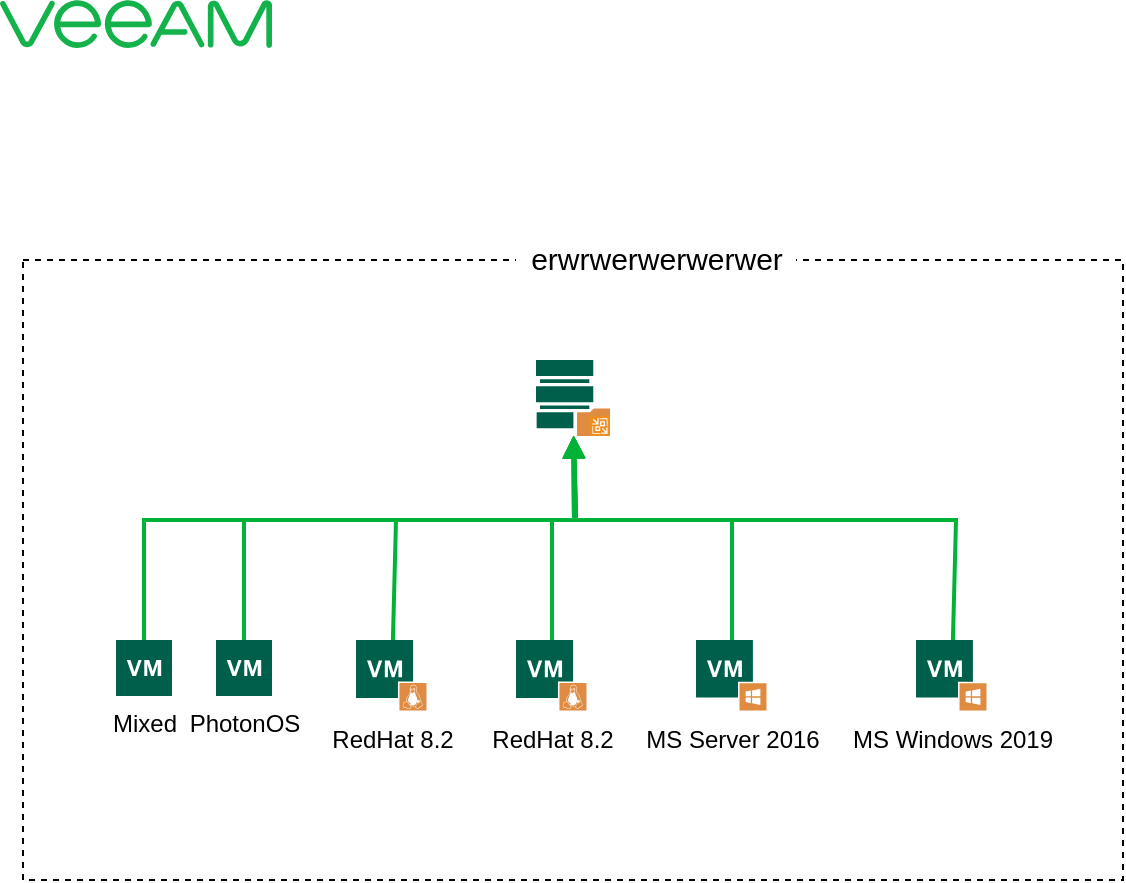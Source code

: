 <mxfile version="20.0.1" type="github">
  <diagram id="rVhYzkmPLK4ILlOs3hnY" name="Page-1">
    <mxGraphModel dx="1043" dy="871" grid="1" gridSize="10" guides="1" tooltips="1" connect="1" arrows="1" fold="1" page="1" pageScale="1" pageWidth="850" pageHeight="1100" math="0" shadow="0">
      <root>
        <mxCell id="0" />
        <mxCell id="1" parent="0" />
        <mxCell id="682tP-kskeqQQ1ect5x5-3" value="" style="group" vertex="1" connectable="0" parent="1">
          <mxGeometry x="470" y="260" width="37" height="38" as="geometry" />
        </mxCell>
        <mxCell id="682tP-kskeqQQ1ect5x5-2" value="" style="sketch=0;pointerEvents=1;shadow=0;dashed=0;html=1;strokeColor=none;fillColor=#005F4B;labelPosition=center;verticalLabelPosition=bottom;verticalAlign=top;align=center;outlineConnect=0;shape=mxgraph.veeam2.veeam_repository;" vertex="1" parent="682tP-kskeqQQ1ect5x5-3">
          <mxGeometry width="37" height="38" as="geometry" />
        </mxCell>
        <mxCell id="682tP-kskeqQQ1ect5x5-1" value="" style="shadow=0;dashed=0;html=1;strokeColor=none;fillColor=#EF8F21;labelPosition=center;verticalLabelPosition=bottom;verticalAlign=top;align=center;outlineConnect=0;shape=mxgraph.veeam.backup_replication;" vertex="1" parent="682tP-kskeqQQ1ect5x5-3">
          <mxGeometry x="27" y="28" width="10" height="10" as="geometry" />
        </mxCell>
        <mxCell id="682tP-kskeqQQ1ect5x5-5" value="RedHat 8.2" style="sketch=0;pointerEvents=1;shadow=0;dashed=0;html=1;strokeColor=none;fillColor=#005F4B;labelPosition=center;verticalLabelPosition=bottom;verticalAlign=top;align=center;outlineConnect=0;shape=mxgraph.veeam2.linux_vm;" vertex="1" parent="1">
          <mxGeometry x="380" y="400" width="36" height="36" as="geometry" />
        </mxCell>
        <mxCell id="682tP-kskeqQQ1ect5x5-6" value="MS Server 2016" style="sketch=0;pointerEvents=1;shadow=0;dashed=0;html=1;strokeColor=none;fillColor=#005F4B;labelPosition=center;verticalLabelPosition=bottom;verticalAlign=top;align=center;outlineConnect=0;shape=mxgraph.veeam2.windows_vm;" vertex="1" parent="1">
          <mxGeometry x="550" y="400" width="36" height="36" as="geometry" />
        </mxCell>
        <mxCell id="682tP-kskeqQQ1ect5x5-7" value="RedHat 8.2" style="sketch=0;pointerEvents=1;shadow=0;dashed=0;html=1;strokeColor=none;fillColor=#005F4B;labelPosition=center;verticalLabelPosition=bottom;verticalAlign=top;align=center;outlineConnect=0;shape=mxgraph.veeam2.linux_vm;" vertex="1" parent="1">
          <mxGeometry x="460" y="400" width="36" height="36" as="geometry" />
        </mxCell>
        <mxCell id="682tP-kskeqQQ1ect5x5-8" value="&lt;div&gt;MS Windows 2019&lt;/div&gt;" style="sketch=0;pointerEvents=1;shadow=0;dashed=0;html=1;strokeColor=none;fillColor=#005F4B;labelPosition=center;verticalLabelPosition=bottom;verticalAlign=top;align=center;outlineConnect=0;shape=mxgraph.veeam2.windows_vm;" vertex="1" parent="1">
          <mxGeometry x="660" y="400" width="36" height="36" as="geometry" />
        </mxCell>
        <mxCell id="682tP-kskeqQQ1ect5x5-9" value="Mixed" style="sketch=0;pointerEvents=1;shadow=0;dashed=0;html=1;strokeColor=none;fillColor=#005F4B;labelPosition=center;verticalLabelPosition=bottom;verticalAlign=top;align=center;outlineConnect=0;shape=mxgraph.veeam2.virtual_machine;" vertex="1" parent="1">
          <mxGeometry x="260" y="400" width="28.0" height="28.0" as="geometry" />
        </mxCell>
        <mxCell id="682tP-kskeqQQ1ect5x5-10" value="PhotonOS" style="sketch=0;pointerEvents=1;shadow=0;dashed=0;html=1;strokeColor=none;fillColor=#005F4B;labelPosition=center;verticalLabelPosition=bottom;verticalAlign=top;align=center;outlineConnect=0;shape=mxgraph.veeam2.virtual_machine;" vertex="1" parent="1">
          <mxGeometry x="310" y="400" width="28.0" height="28.0" as="geometry" />
        </mxCell>
        <mxCell id="682tP-kskeqQQ1ect5x5-14" value="" style="edgeStyle=none;rounded=0;html=1;jettySize=auto;orthogonalLoop=1;strokeColor=#00B336;strokeWidth=2;fontColor=#000000;jumpStyle=none;endArrow=block;endFill=1;startArrow=none;" edge="1" parent="1" source="682tP-kskeqQQ1ect5x5-9" target="682tP-kskeqQQ1ect5x5-2">
          <mxGeometry width="100" relative="1" as="geometry">
            <mxPoint x="490" y="350" as="sourcePoint" />
            <mxPoint x="488.14" y="298" as="targetPoint" />
            <Array as="points">
              <mxPoint x="274" y="340" />
              <mxPoint x="489" y="340" />
            </Array>
          </mxGeometry>
        </mxCell>
        <mxCell id="682tP-kskeqQQ1ect5x5-16" value="" style="edgeStyle=none;rounded=0;html=1;jettySize=auto;orthogonalLoop=1;strokeColor=#00B336;strokeWidth=2;fontColor=#000000;jumpStyle=none;endArrow=block;endFill=1;startArrow=none;" edge="1" parent="1" source="682tP-kskeqQQ1ect5x5-10" target="682tP-kskeqQQ1ect5x5-2">
          <mxGeometry width="100" relative="1" as="geometry">
            <mxPoint x="550" y="340" as="sourcePoint" />
            <mxPoint x="650" y="340" as="targetPoint" />
            <Array as="points">
              <mxPoint x="324" y="340" />
              <mxPoint x="490" y="340" />
            </Array>
          </mxGeometry>
        </mxCell>
        <mxCell id="682tP-kskeqQQ1ect5x5-17" value="" style="edgeStyle=none;rounded=0;html=1;jettySize=auto;orthogonalLoop=1;strokeColor=#00B336;strokeWidth=2;fontColor=#000000;jumpStyle=none;endArrow=block;endFill=1;startArrow=none;" edge="1" parent="1" source="682tP-kskeqQQ1ect5x5-5" target="682tP-kskeqQQ1ect5x5-2">
          <mxGeometry width="100" relative="1" as="geometry">
            <mxPoint x="640" y="300" as="sourcePoint" />
            <mxPoint x="740" y="300" as="targetPoint" />
            <Array as="points">
              <mxPoint x="400" y="340" />
              <mxPoint x="490" y="340" />
            </Array>
          </mxGeometry>
        </mxCell>
        <mxCell id="682tP-kskeqQQ1ect5x5-18" value="" style="edgeStyle=none;rounded=0;html=1;jettySize=auto;orthogonalLoop=1;strokeColor=#00B336;strokeWidth=2;fontColor=#000000;jumpStyle=none;endArrow=block;endFill=1;startArrow=none;" edge="1" parent="1" source="682tP-kskeqQQ1ect5x5-7" target="682tP-kskeqQQ1ect5x5-2">
          <mxGeometry width="100" relative="1" as="geometry">
            <mxPoint x="560" y="350" as="sourcePoint" />
            <mxPoint x="660" y="350" as="targetPoint" />
            <Array as="points">
              <mxPoint x="478" y="340" />
              <mxPoint x="490" y="340" />
            </Array>
          </mxGeometry>
        </mxCell>
        <mxCell id="682tP-kskeqQQ1ect5x5-19" value="" style="edgeStyle=none;rounded=0;html=1;jettySize=auto;orthogonalLoop=1;strokeColor=#00B336;strokeWidth=2;fontColor=#000000;jumpStyle=none;endArrow=block;endFill=1;startArrow=none;" edge="1" parent="1" source="682tP-kskeqQQ1ect5x5-6" target="682tP-kskeqQQ1ect5x5-2">
          <mxGeometry width="100" relative="1" as="geometry">
            <mxPoint x="640" y="330" as="sourcePoint" />
            <mxPoint x="740" y="330" as="targetPoint" />
            <Array as="points">
              <mxPoint x="568" y="340" />
              <mxPoint x="489" y="340" />
            </Array>
          </mxGeometry>
        </mxCell>
        <mxCell id="682tP-kskeqQQ1ect5x5-20" value="" style="edgeStyle=none;rounded=0;html=1;jettySize=auto;orthogonalLoop=1;strokeColor=#00B336;strokeWidth=2;fontColor=#000000;jumpStyle=none;endArrow=block;endFill=1;startArrow=none;" edge="1" parent="1" source="682tP-kskeqQQ1ect5x5-8" target="682tP-kskeqQQ1ect5x5-2">
          <mxGeometry width="100" relative="1" as="geometry">
            <mxPoint x="650" y="240" as="sourcePoint" />
            <mxPoint x="750" y="240" as="targetPoint" />
            <Array as="points">
              <mxPoint x="680" y="340" />
              <mxPoint x="489" y="340" />
            </Array>
          </mxGeometry>
        </mxCell>
        <mxCell id="682tP-kskeqQQ1ect5x5-23" value="" style="whiteSpace=wrap;html=1;dashed=1;fillColor=none;labelPosition=center;verticalLabelPosition=middle;align=center;verticalAlign=middle;" vertex="1" parent="1">
          <mxGeometry x="213.5" y="210" width="550" height="310" as="geometry" />
        </mxCell>
        <mxCell id="682tP-kskeqQQ1ect5x5-27" value="erwrwerwerwerwer" style="text;resizable=0;autosize=1;align=center;verticalAlign=middle;points=[];fillColor=default;strokeColor=none;rounded=0;dashed=1;labelBackgroundColor=none;fontSize=15;fontColor=default;labelBorderColor=none;spacingLeft=0;spacing=0;html=1;" vertex="1" parent="1">
          <mxGeometry x="460" y="199" width="140" height="20" as="geometry" />
        </mxCell>
        <mxCell id="682tP-kskeqQQ1ect5x5-29" value="" style="pointerEvents=1;shadow=0;dashed=0;html=1;strokeColor=none;fillColor=#13B24B;labelPosition=center;verticalLabelPosition=bottom;verticalAlign=top;align=center;outlineConnect=0;shape=mxgraph.veeam2.veeam_logo;labelBackgroundColor=none;labelBorderColor=none;fontSize=15;fontColor=default;" vertex="1" parent="1">
          <mxGeometry x="202" y="80" width="136" height="24" as="geometry" />
        </mxCell>
      </root>
    </mxGraphModel>
  </diagram>
</mxfile>
